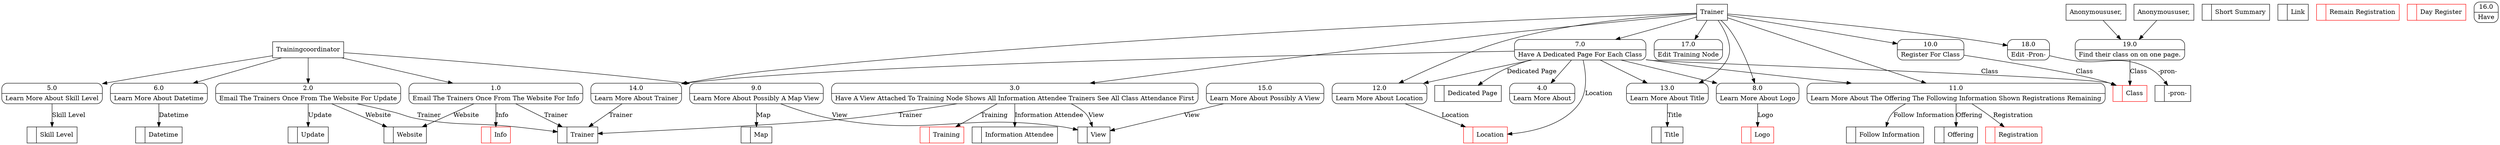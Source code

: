 digraph dfd2{ 
node[shape=record]
200 [label="<f0>  |<f1> Update " ];
201 [label="<f0>  |<f1> Info " color=red];
202 [label="<f0>  |<f1> Trainer " ];
203 [label="<f0>  |<f1> Website " ];
204 [label="<f0>  |<f1> View " ];
205 [label="<f0>  |<f1> Location " color=red];
206 [label="<f0>  |<f1> Dedicated Page " ];
207 [label="<f0>  |<f1> Class " color=red];
208 [label="<f0>  |<f1> Datetime " ];
209 [label="<f0>  |<f1> Logo " color=red];
210 [label="<f0>  |<f1> Registration " color=red];
211 [label="<f0>  |<f1> Title " ];
212 [label="<f0>  |<f1> Follow Information " ];
213 [label="<f0>  |<f1> Offering " ];
214 [label="<f0>  |<f1> Skill Level " ];
215 [label="<f0>  |<f1> Training " color=red];
216 [label="<f0>  |<f1> Short Summary " ];
217 [label="<f0>  |<f1> Link " ];
218 [label="<f0>  |<f1> Remain Registration " color=red];
219 [label="<f0>  |<f1> Day Register " color=red];
220 [label="<f0>  |<f1> -pron- " ];
221 [label="<f0>  |<f1> Information Attendee " ];
222 [label="<f0>  |<f1> Map " ];
223 [label="Trainingcoordinator" shape=box];
224 [label="Trainer" shape=box];
225 [label="{<f0> 1.0|<f1> Email The Trainers Once From The Website For Info }" shape=Mrecord];
226 [label="{<f0> 2.0|<f1> Email The Trainers Once From The Website For Update }" shape=Mrecord];
227 [label="{<f0> 3.0|<f1> Have A View Attached To Training Node Shows All Information Attendee Trainers See All Class Attendance First }" shape=Mrecord];
228 [label="{<f0> 4.0|<f1> Learn More About }" shape=Mrecord];
229 [label="{<f0> 5.0|<f1> Learn More About Skill Level }" shape=Mrecord];
230 [label="{<f0> 6.0|<f1> Learn More About Datetime }" shape=Mrecord];
231 [label="{<f0> 7.0|<f1> Have A Dedicated Page For Each Class }" shape=Mrecord];
232 [label="{<f0> 8.0|<f1> Learn More About Logo }" shape=Mrecord];
233 [label="{<f0> 9.0|<f1> Learn More About Possibly A Map View }" shape=Mrecord];
234 [label="{<f0> 10.0|<f1> Register For Class }" shape=Mrecord];
235 [label="{<f0> 11.0|<f1> Learn More About The Offering The Following Information Shown Registrations Remaining }" shape=Mrecord];
236 [label="{<f0> 12.0|<f1> Learn More About Location }" shape=Mrecord];
237 [label="{<f0> 13.0|<f1> Learn More About Title }" shape=Mrecord];
238 [label="{<f0> 14.0|<f1> Learn More About Trainer }" shape=Mrecord];
239 [label="{<f0> 15.0|<f1> Learn More About Possibly A View }" shape=Mrecord];
240 [label="{<f0> 16.0|<f1> Have }" shape=Mrecord];
241 [label="{<f0> 17.0|<f1> Edit Training Node }" shape=Mrecord];
242 [label="{<f0> 18.0|<f1> Edit -Pron- }" shape=Mrecord];
19 [label="{<f0> 19.0|<f1> Find their class on on one page. }" shape=Mrecord];
1000 [label="Anonymoususer," shape=box];
1000 -> 19
1002 [label="Anonymoususer," shape=box];
1002 -> 19
19 -> 207  [label="Class"]
223 -> 225
223 -> 226
223 -> 229
223 -> 230
223 -> 233
224 -> 227
224 -> 231
224 -> 232
224 -> 234
224 -> 235
224 -> 236
224 -> 237
224 -> 238
224 -> 241
224 -> 242
225 -> 202 [label="Trainer"]
225 -> 203 [label="Website"]
225 -> 201 [label="Info"]
226 -> 200 [label="Update"]
226 -> 202 [label="Trainer"]
226 -> 203 [label="Website"]
227 -> 204 [label="View"]
227 -> 202 [label="Trainer"]
229 -> 214 [label="Skill Level"]
230 -> 208 [label="Datetime"]
231 -> 228
231 -> 232
231 -> 235
231 -> 236
231 -> 237
231 -> 238
231 -> 206 [label="Dedicated Page"]
231 -> 207 [label="Class"]
231 -> 205 [label="Location"]
232 -> 209 [label="Logo"]
233 -> 204 [label="View"]
234 -> 207 [label="Class"]
235 -> 213 [label="Offering"]
235 -> 212 [label="Follow Information"]
235 -> 210 [label="Registration"]
236 -> 205 [label="Location"]
237 -> 211 [label="Title"]
238 -> 202 [label="Trainer"]
239 -> 204 [label="View"]
242 -> 220 [label="-pron-"]
227 -> 215 [label="Training"]
227 -> 221 [label="Information Attendee"]
233 -> 222 [label="Map"]
}